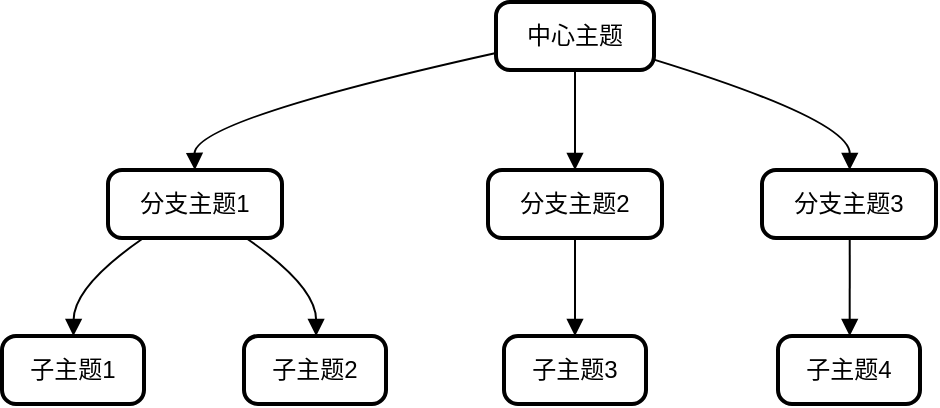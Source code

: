 <mxfile version="21.3.2" type="github">
  <diagram name="第 1 页" id="9TlZiL1ePBKl1wJncVpo">
    <mxGraphModel>
      <root>
        <mxCell id="0" />
        <mxCell id="1" parent="0" />
        <mxCell id="2" value="中心主题" style="rounded=1;absoluteArcSize=1;arcSize=14;whiteSpace=wrap;strokeWidth=2;" vertex="1" parent="1">
          <mxGeometry x="247" width="79" height="34" as="geometry" />
        </mxCell>
        <mxCell id="3" value="分支主题1" style="rounded=1;absoluteArcSize=1;arcSize=14;whiteSpace=wrap;strokeWidth=2;" vertex="1" parent="1">
          <mxGeometry x="53" y="84" width="87" height="34" as="geometry" />
        </mxCell>
        <mxCell id="4" value="分支主题2" style="rounded=1;absoluteArcSize=1;arcSize=14;whiteSpace=wrap;strokeWidth=2;" vertex="1" parent="1">
          <mxGeometry x="243" y="84" width="87" height="34" as="geometry" />
        </mxCell>
        <mxCell id="5" value="分支主题3" style="rounded=1;absoluteArcSize=1;arcSize=14;whiteSpace=wrap;strokeWidth=2;" vertex="1" parent="1">
          <mxGeometry x="380" y="84" width="87" height="34" as="geometry" />
        </mxCell>
        <mxCell id="6" value="子主题1" style="rounded=1;absoluteArcSize=1;arcSize=14;whiteSpace=wrap;strokeWidth=2;" vertex="1" parent="1">
          <mxGeometry y="167" width="71" height="34" as="geometry" />
        </mxCell>
        <mxCell id="7" value="子主题2" style="rounded=1;absoluteArcSize=1;arcSize=14;whiteSpace=wrap;strokeWidth=2;" vertex="1" parent="1">
          <mxGeometry x="121" y="167" width="71" height="34" as="geometry" />
        </mxCell>
        <mxCell id="8" value="子主题3" style="rounded=1;absoluteArcSize=1;arcSize=14;whiteSpace=wrap;strokeWidth=2;" vertex="1" parent="1">
          <mxGeometry x="251" y="167" width="71" height="34" as="geometry" />
        </mxCell>
        <mxCell id="9" value="子主题4" style="rounded=1;absoluteArcSize=1;arcSize=14;whiteSpace=wrap;strokeWidth=2;" vertex="1" parent="1">
          <mxGeometry x="388" y="167" width="71" height="34" as="geometry" />
        </mxCell>
        <mxCell id="10" value="" style="curved=1;startArrow=none;endArrow=block;exitX=-0.0;exitY=0.749;entryX=0.499;entryY=-0.012;" edge="1" parent="1" source="2" target="3">
          <mxGeometry relative="1" as="geometry">
            <Array as="points">
              <mxPoint x="96" y="59" />
            </Array>
          </mxGeometry>
        </mxCell>
        <mxCell id="11" value="" style="curved=1;startArrow=none;endArrow=block;exitX=0.5;exitY=0.988;entryX=0.5;entryY=-0.012;" edge="1" parent="1" source="2" target="4">
          <mxGeometry relative="1" as="geometry">
            <Array as="points" />
          </mxGeometry>
        </mxCell>
        <mxCell id="12" value="" style="curved=1;startArrow=none;endArrow=block;exitX=1.0;exitY=0.847;entryX=0.504;entryY=-0.012;" edge="1" parent="1" source="2" target="5">
          <mxGeometry relative="1" as="geometry">
            <Array as="points">
              <mxPoint x="424" y="59" />
            </Array>
          </mxGeometry>
        </mxCell>
        <mxCell id="13" value="" style="curved=1;startArrow=none;endArrow=block;exitX=0.218;exitY=0.976;entryX=0.503;entryY=0.006;" edge="1" parent="1" source="3" target="6">
          <mxGeometry relative="1" as="geometry">
            <Array as="points">
              <mxPoint x="36" y="142" />
            </Array>
          </mxGeometry>
        </mxCell>
        <mxCell id="14" value="" style="curved=1;startArrow=none;endArrow=block;exitX=0.779;exitY=0.976;entryX=0.508;entryY=0.006;" edge="1" parent="1" source="3" target="7">
          <mxGeometry relative="1" as="geometry">
            <Array as="points">
              <mxPoint x="157" y="142" />
            </Array>
          </mxGeometry>
        </mxCell>
        <mxCell id="15" value="" style="curved=1;startArrow=none;endArrow=block;exitX=0.5;exitY=0.976;entryX=0.5;entryY=0.006;" edge="1" parent="1" source="4" target="8">
          <mxGeometry relative="1" as="geometry">
            <Array as="points" />
          </mxGeometry>
        </mxCell>
        <mxCell id="16" value="" style="curved=1;startArrow=none;endArrow=block;exitX=0.504;exitY=0.976;entryX=0.505;entryY=0.006;" edge="1" parent="1" source="5" target="9">
          <mxGeometry relative="1" as="geometry">
            <Array as="points" />
          </mxGeometry>
        </mxCell>
      </root>
    </mxGraphModel>
  </diagram>
</mxfile>
